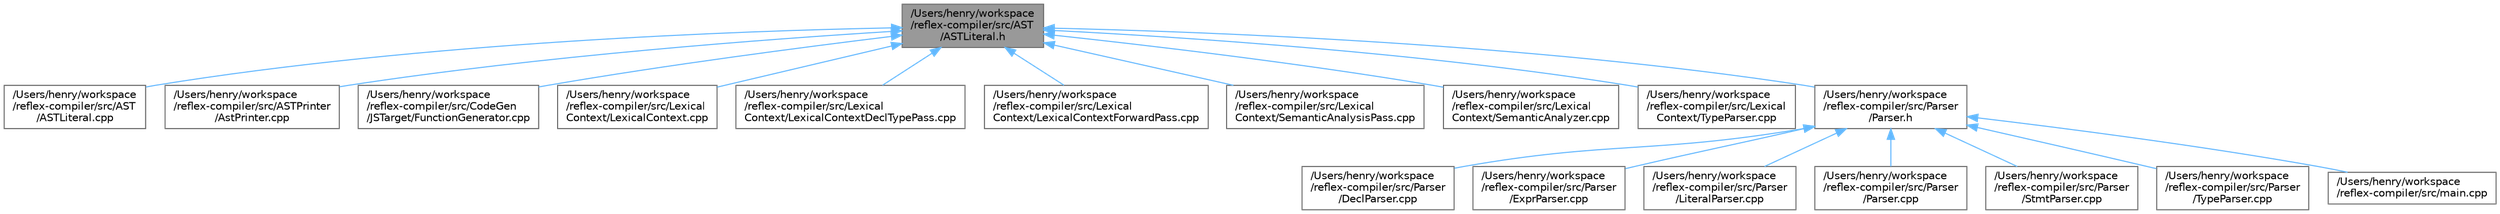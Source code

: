 digraph "/Users/henry/workspace/reflex-compiler/src/AST/ASTLiteral.h"
{
 // LATEX_PDF_SIZE
  bgcolor="transparent";
  edge [fontname=Helvetica,fontsize=10,labelfontname=Helvetica,labelfontsize=10];
  node [fontname=Helvetica,fontsize=10,shape=box,height=0.2,width=0.4];
  Node1 [id="Node000001",label="/Users/henry/workspace\l/reflex-compiler/src/AST\l/ASTLiteral.h",height=0.2,width=0.4,color="gray40", fillcolor="grey60", style="filled", fontcolor="black",tooltip=" "];
  Node1 -> Node2 [id="edge1_Node000001_Node000002",dir="back",color="steelblue1",style="solid",tooltip=" "];
  Node2 [id="Node000002",label="/Users/henry/workspace\l/reflex-compiler/src/AST\l/ASTLiteral.cpp",height=0.2,width=0.4,color="grey40", fillcolor="white", style="filled",URL="$ASTLiteral_8cpp.html",tooltip=" "];
  Node1 -> Node3 [id="edge2_Node000001_Node000003",dir="back",color="steelblue1",style="solid",tooltip=" "];
  Node3 [id="Node000003",label="/Users/henry/workspace\l/reflex-compiler/src/ASTPrinter\l/AstPrinter.cpp",height=0.2,width=0.4,color="grey40", fillcolor="white", style="filled",URL="$AstPrinter_8cpp.html",tooltip=" "];
  Node1 -> Node4 [id="edge3_Node000001_Node000004",dir="back",color="steelblue1",style="solid",tooltip=" "];
  Node4 [id="Node000004",label="/Users/henry/workspace\l/reflex-compiler/src/CodeGen\l/JSTarget/FunctionGenerator.cpp",height=0.2,width=0.4,color="grey40", fillcolor="white", style="filled",URL="$JSTarget_2FunctionGenerator_8cpp.html",tooltip=" "];
  Node1 -> Node5 [id="edge4_Node000001_Node000005",dir="back",color="steelblue1",style="solid",tooltip=" "];
  Node5 [id="Node000005",label="/Users/henry/workspace\l/reflex-compiler/src/Lexical\lContext/LexicalContext.cpp",height=0.2,width=0.4,color="grey40", fillcolor="white", style="filled",URL="$LexicalContext_8cpp.html",tooltip=" "];
  Node1 -> Node6 [id="edge5_Node000001_Node000006",dir="back",color="steelblue1",style="solid",tooltip=" "];
  Node6 [id="Node000006",label="/Users/henry/workspace\l/reflex-compiler/src/Lexical\lContext/LexicalContextDeclTypePass.cpp",height=0.2,width=0.4,color="grey40", fillcolor="white", style="filled",URL="$LexicalContextDeclTypePass_8cpp.html",tooltip=" "];
  Node1 -> Node7 [id="edge6_Node000001_Node000007",dir="back",color="steelblue1",style="solid",tooltip=" "];
  Node7 [id="Node000007",label="/Users/henry/workspace\l/reflex-compiler/src/Lexical\lContext/LexicalContextForwardPass.cpp",height=0.2,width=0.4,color="grey40", fillcolor="white", style="filled",URL="$LexicalContextForwardPass_8cpp.html",tooltip=" "];
  Node1 -> Node8 [id="edge7_Node000001_Node000008",dir="back",color="steelblue1",style="solid",tooltip=" "];
  Node8 [id="Node000008",label="/Users/henry/workspace\l/reflex-compiler/src/Lexical\lContext/SemanticAnalysisPass.cpp",height=0.2,width=0.4,color="grey40", fillcolor="white", style="filled",URL="$SemanticAnalysisPass_8cpp.html",tooltip=" "];
  Node1 -> Node9 [id="edge8_Node000001_Node000009",dir="back",color="steelblue1",style="solid",tooltip=" "];
  Node9 [id="Node000009",label="/Users/henry/workspace\l/reflex-compiler/src/Lexical\lContext/SemanticAnalyzer.cpp",height=0.2,width=0.4,color="grey40", fillcolor="white", style="filled",URL="$SemanticAnalyzer_8cpp.html",tooltip=" "];
  Node1 -> Node10 [id="edge9_Node000001_Node000010",dir="back",color="steelblue1",style="solid",tooltip=" "];
  Node10 [id="Node000010",label="/Users/henry/workspace\l/reflex-compiler/src/Lexical\lContext/TypeParser.cpp",height=0.2,width=0.4,color="grey40", fillcolor="white", style="filled",URL="$LexicalContext_2TypeParser_8cpp.html",tooltip=" "];
  Node1 -> Node11 [id="edge10_Node000001_Node000011",dir="back",color="steelblue1",style="solid",tooltip=" "];
  Node11 [id="Node000011",label="/Users/henry/workspace\l/reflex-compiler/src/Parser\l/Parser.h",height=0.2,width=0.4,color="grey40", fillcolor="white", style="filled",URL="$Parser_8h.html",tooltip=" "];
  Node11 -> Node12 [id="edge11_Node000011_Node000012",dir="back",color="steelblue1",style="solid",tooltip=" "];
  Node12 [id="Node000012",label="/Users/henry/workspace\l/reflex-compiler/src/Parser\l/DeclParser.cpp",height=0.2,width=0.4,color="grey40", fillcolor="white", style="filled",URL="$DeclParser_8cpp.html",tooltip=" "];
  Node11 -> Node13 [id="edge12_Node000011_Node000013",dir="back",color="steelblue1",style="solid",tooltip=" "];
  Node13 [id="Node000013",label="/Users/henry/workspace\l/reflex-compiler/src/Parser\l/ExprParser.cpp",height=0.2,width=0.4,color="grey40", fillcolor="white", style="filled",URL="$ExprParser_8cpp.html",tooltip=" "];
  Node11 -> Node14 [id="edge13_Node000011_Node000014",dir="back",color="steelblue1",style="solid",tooltip=" "];
  Node14 [id="Node000014",label="/Users/henry/workspace\l/reflex-compiler/src/Parser\l/LiteralParser.cpp",height=0.2,width=0.4,color="grey40", fillcolor="white", style="filled",URL="$LiteralParser_8cpp.html",tooltip=" "];
  Node11 -> Node15 [id="edge14_Node000011_Node000015",dir="back",color="steelblue1",style="solid",tooltip=" "];
  Node15 [id="Node000015",label="/Users/henry/workspace\l/reflex-compiler/src/Parser\l/Parser.cpp",height=0.2,width=0.4,color="grey40", fillcolor="white", style="filled",URL="$Parser_8cpp.html",tooltip=" "];
  Node11 -> Node16 [id="edge15_Node000011_Node000016",dir="back",color="steelblue1",style="solid",tooltip=" "];
  Node16 [id="Node000016",label="/Users/henry/workspace\l/reflex-compiler/src/Parser\l/StmtParser.cpp",height=0.2,width=0.4,color="grey40", fillcolor="white", style="filled",URL="$StmtParser_8cpp.html",tooltip=" "];
  Node11 -> Node17 [id="edge16_Node000011_Node000017",dir="back",color="steelblue1",style="solid",tooltip=" "];
  Node17 [id="Node000017",label="/Users/henry/workspace\l/reflex-compiler/src/Parser\l/TypeParser.cpp",height=0.2,width=0.4,color="grey40", fillcolor="white", style="filled",URL="$Parser_2TypeParser_8cpp.html",tooltip=" "];
  Node11 -> Node18 [id="edge17_Node000011_Node000018",dir="back",color="steelblue1",style="solid",tooltip=" "];
  Node18 [id="Node000018",label="/Users/henry/workspace\l/reflex-compiler/src/main.cpp",height=0.2,width=0.4,color="grey40", fillcolor="white", style="filled",URL="$main_8cpp.html",tooltip=" "];
}
